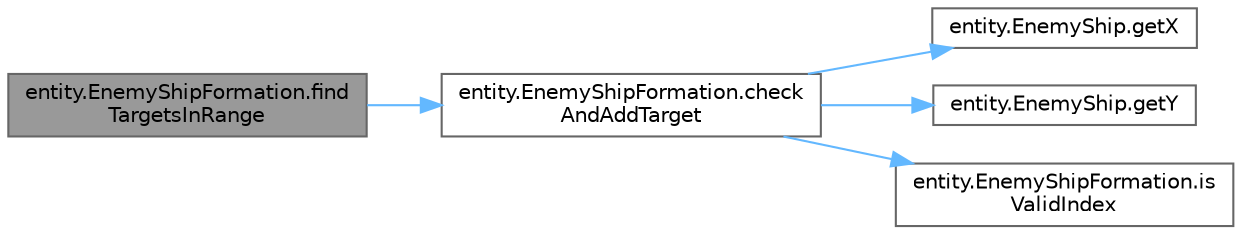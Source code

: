 digraph "entity.EnemyShipFormation.findTargetsInRange"
{
 // LATEX_PDF_SIZE
  bgcolor="transparent";
  edge [fontname=Helvetica,fontsize=10,labelfontname=Helvetica,labelfontsize=10];
  node [fontname=Helvetica,fontsize=10,shape=box,height=0.2,width=0.4];
  rankdir="LR";
  Node1 [id="Node000001",label="entity.EnemyShipFormation.find\lTargetsInRange",height=0.2,width=0.4,color="gray40", fillcolor="grey60", style="filled", fontcolor="black",tooltip=" "];
  Node1 -> Node2 [id="edge1_Node000001_Node000002",color="steelblue1",style="solid",tooltip=" "];
  Node2 [id="Node000002",label="entity.EnemyShipFormation.check\lAndAddTarget",height=0.2,width=0.4,color="grey40", fillcolor="white", style="filled",URL="$classentity_1_1_enemy_ship_formation.html#aef8ac8fa91fd51417fdd9462b64049f5",tooltip=" "];
  Node2 -> Node3 [id="edge2_Node000002_Node000003",color="steelblue1",style="solid",tooltip=" "];
  Node3 [id="Node000003",label="entity.EnemyShip.getX",height=0.2,width=0.4,color="grey40", fillcolor="white", style="filled",URL="$classentity_1_1_enemy_ship.html#a370800097669d1fea7604d09a19058ad",tooltip="Getter for the Initial x-coordinate of this EnemyShip."];
  Node2 -> Node4 [id="edge3_Node000002_Node000004",color="steelblue1",style="solid",tooltip=" "];
  Node4 [id="Node000004",label="entity.EnemyShip.getY",height=0.2,width=0.4,color="grey40", fillcolor="white", style="filled",URL="$classentity_1_1_enemy_ship.html#a28edf6400f1cc93cde71d035fc8467bc",tooltip="Getter for the Initial y-coordinate of this EnemyShip."];
  Node2 -> Node5 [id="edge4_Node000002_Node000005",color="steelblue1",style="solid",tooltip=" "];
  Node5 [id="Node000005",label="entity.EnemyShipFormation.is\lValidIndex",height=0.2,width=0.4,color="grey40", fillcolor="white", style="filled",URL="$classentity_1_1_enemy_ship_formation.html#a706d12b166bf8a052b019719d59f5d5c",tooltip=" "];
}
